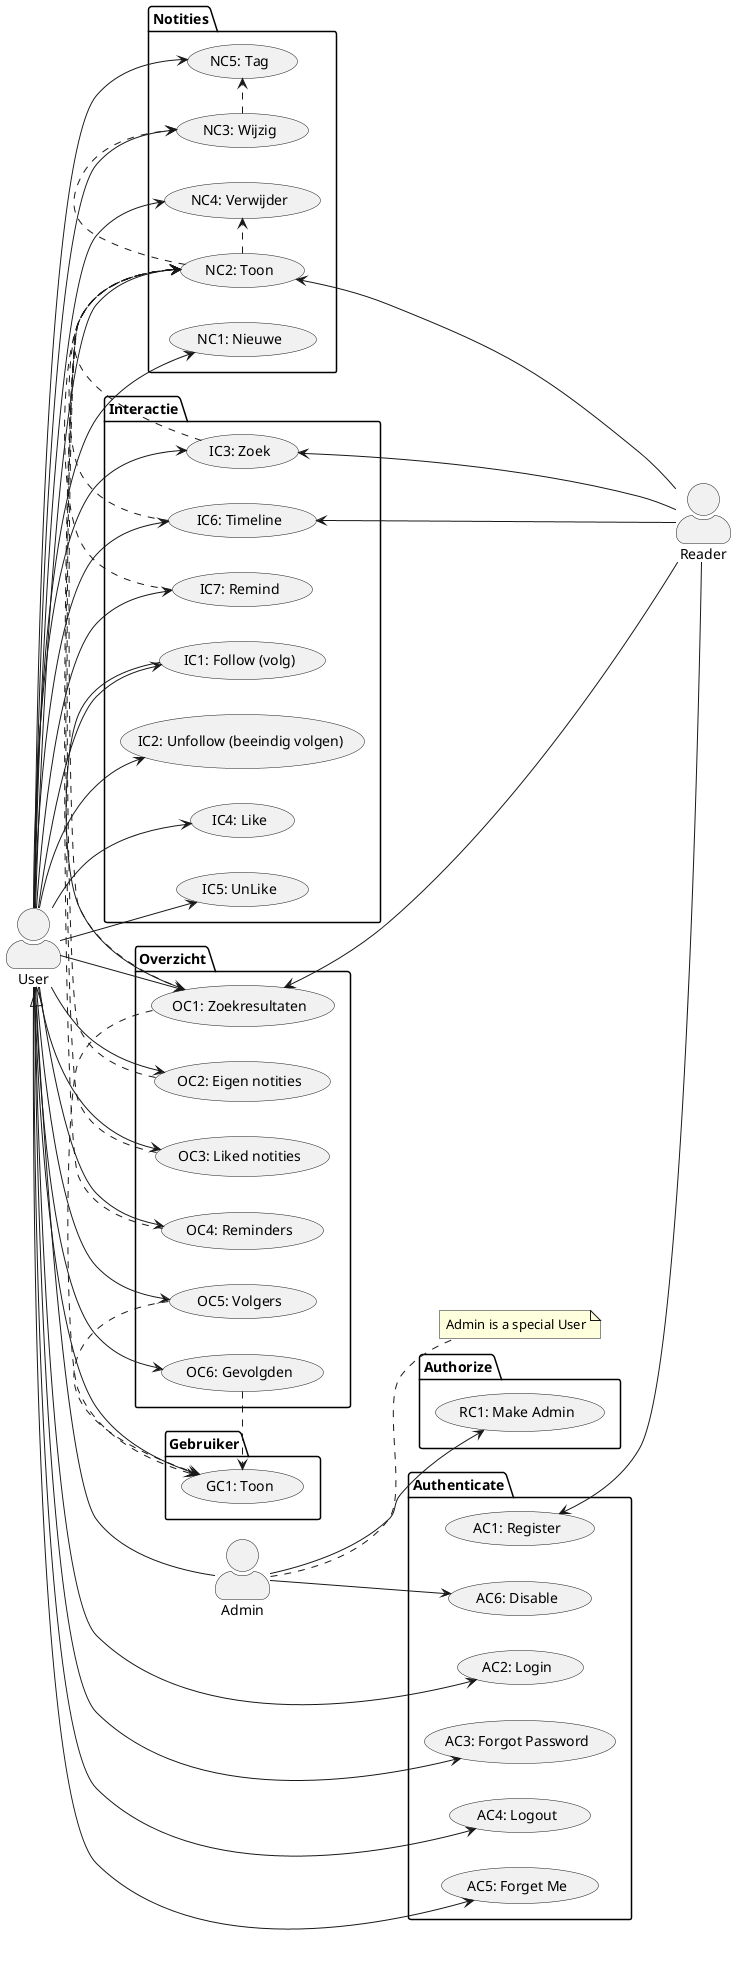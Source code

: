 @startuml use-cases

skinparam actorStyle awesome

left to right direction

actor User as u
actor Admin as a
actor Reader as r

note right of a : Admin is a special User

u <|-- a

package Authenticate {
  usecase "AC1: Register" as AC1
  usecase "AC2: Login" as AC2
  usecase "AC3: Forgot Password" as AC3
  usecase "AC4: Logout" as AC4
  usecase "AC5: Forget Me" as AC5
  usecase "AC6: Disable" as AC6
}

u --> AC2
u --> AC3
u --> AC4
u --> AC5
AC1 <-- r
a --> AC6

package Gebruiker {
  usecase "GC1: Toon" as GC1
}

u --> GC1

package Authorize {
  usecase "RC1: Make Admin" as RC1
}

a --> RC1

package Notities {
  usecase "NC1: Nieuwe" as NC1
  usecase "NC2: Toon" as NC2
  usecase "NC3: Wijzig" as NC3
  usecase "NC4: Verwijder" as NC4
  usecase "NC5: Tag" as NC5
}

u --> NC1
u --> NC2
u --> NC3
u --> NC4
u --> NC5
NC2 .> NC3
NC2 .> NC4
NC3 .> NC5

NC2 <-- r

package Interactie {
  usecase "IC1: Follow (volg)" as IC1
  usecase "IC2: Unfollow (beeindig volgen)" as IC2
  usecase "IC3: Zoek" as IC3
  usecase "IC4: Like" as IC4
  usecase "IC5: UnLike" as IC5
  usecase "IC6: Timeline" as IC6
  usecase "IC7: Remind" as IC7
}

u --> IC1
u --> IC2
u --> IC3
u --> IC4
u --> IC5
u --> IC6
u --> IC7

IC3 .> NC2
IC6 .> NC2
IC7 .> NC2

IC3 <-- r
IC6 <-- r

package Overzicht {
  usecase "OC1: Zoekresultaten" as OC1
  usecase "OC2: Eigen notities" as OC2
  usecase "OC3: Liked notities" as OC3
  usecase "OC4: Reminders" as OC4
  usecase "OC5: Volgers" as OC5
  usecase "OC6: Gevolgden" as OC6
}

u --> OC1
u --> OC2
u --> OC3
u --> OC4
u --> OC5
u --> OC6

OC1 <-- r

IC1 --> OC1
OC1 .> NC2
OC1 .> GC1
OC2 .> NC2
OC3 .> NC2
OC4 .> NC2
OC5 .> GC1
OC6 .> GC1

@enduml
